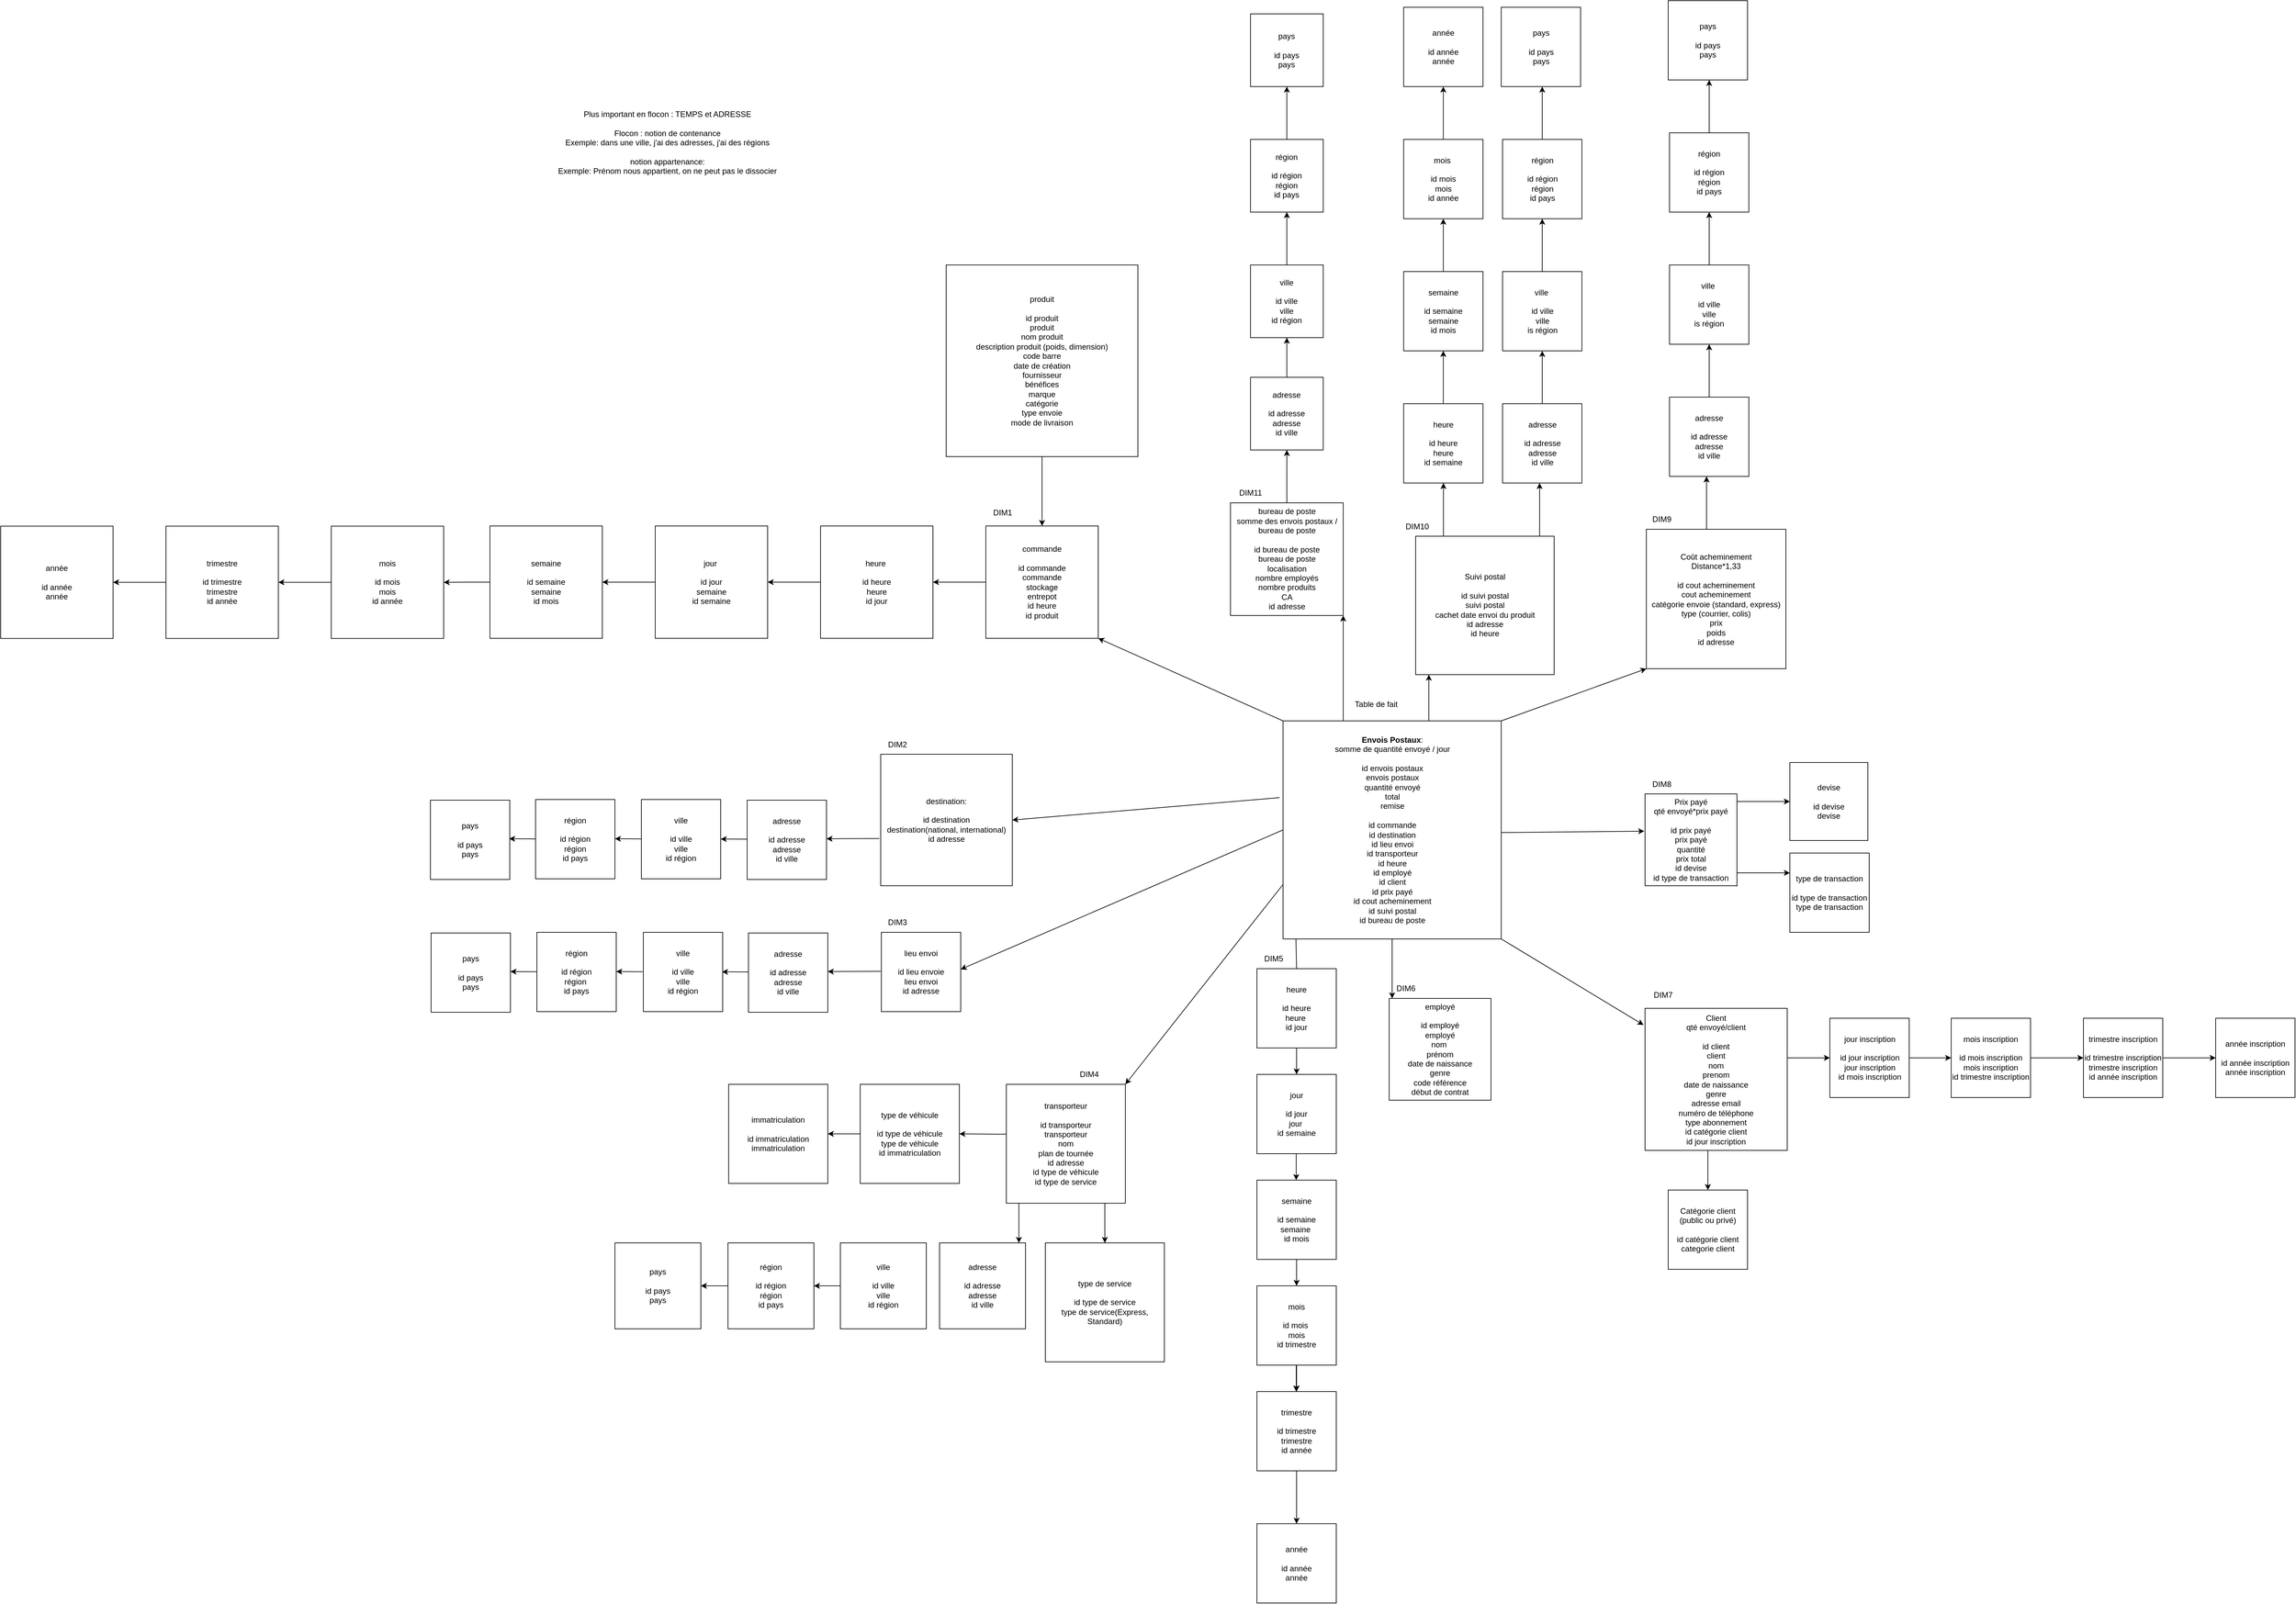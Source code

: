 <mxfile version="22.1.21" type="device">
  <diagram name="Page-1" id="SPnRi9kUeW95LX-y1xC7">
    <mxGraphModel dx="3700" dy="1921" grid="1" gridSize="10" guides="1" tooltips="1" connect="1" arrows="1" fold="1" page="1" pageScale="1" pageWidth="827" pageHeight="1169" math="0" shadow="0">
      <root>
        <mxCell id="0" />
        <mxCell id="1" parent="0" />
        <mxCell id="Gco-z638cPNbxUDGPCTC-143" value="" style="edgeStyle=orthogonalEdgeStyle;rounded=0;orthogonalLoop=1;jettySize=auto;html=1;" edge="1" parent="1" source="Gco-z638cPNbxUDGPCTC-1" target="Gco-z638cPNbxUDGPCTC-142">
          <mxGeometry relative="1" as="geometry">
            <Array as="points">
              <mxPoint x="310" y="-75" />
            </Array>
          </mxGeometry>
        </mxCell>
        <mxCell id="Gco-z638cPNbxUDGPCTC-217" value="" style="edgeStyle=orthogonalEdgeStyle;rounded=0;orthogonalLoop=1;jettySize=auto;html=1;" edge="1" parent="1" source="Gco-z638cPNbxUDGPCTC-1" target="Gco-z638cPNbxUDGPCTC-205">
          <mxGeometry relative="1" as="geometry">
            <mxPoint x="490" y="10" as="targetPoint" />
            <Array as="points">
              <mxPoint x="500" y="80" />
              <mxPoint x="500" y="80" />
            </Array>
          </mxGeometry>
        </mxCell>
        <mxCell id="Gco-z638cPNbxUDGPCTC-227" value="" style="edgeStyle=orthogonalEdgeStyle;rounded=0;orthogonalLoop=1;jettySize=auto;html=1;" edge="1" parent="1" source="Gco-z638cPNbxUDGPCTC-1" target="Gco-z638cPNbxUDGPCTC-124">
          <mxGeometry relative="1" as="geometry">
            <Array as="points">
              <mxPoint x="517" y="450" />
              <mxPoint x="517" y="450" />
            </Array>
          </mxGeometry>
        </mxCell>
        <mxCell id="Gco-z638cPNbxUDGPCTC-1" value="&lt;b&gt;Envois Postaux&lt;/b&gt;:&lt;br&gt;somme de quantité envoyé / jour&lt;br&gt;&lt;br&gt;id envois postaux&lt;br&gt;envois postaux&lt;br&gt;quantité envoyé&lt;br&gt;total&lt;br&gt;remise&lt;br&gt;&lt;br&gt;id commande&lt;br&gt;id destination&lt;br&gt;id lieu envoi&lt;br&gt;id transporteur&lt;br&gt;id heure&lt;br&gt;id employé&lt;br&gt;id client&lt;br&gt;id prix payé&lt;br&gt;id cout acheminement&lt;br&gt;id suivi postal&lt;br&gt;id bureau de poste" style="whiteSpace=wrap;html=1;aspect=fixed;" vertex="1" parent="1">
          <mxGeometry x="279.5" y="130" width="330" height="330" as="geometry" />
        </mxCell>
        <mxCell id="Gco-z638cPNbxUDGPCTC-2" value="Table de fait" style="text;html=1;align=center;verticalAlign=middle;resizable=0;points=[];autosize=1;strokeColor=none;fillColor=none;" vertex="1" parent="1">
          <mxGeometry x="375" y="90" width="90" height="30" as="geometry" />
        </mxCell>
        <mxCell id="Gco-z638cPNbxUDGPCTC-181" value="" style="edgeStyle=orthogonalEdgeStyle;rounded=0;orthogonalLoop=1;jettySize=auto;html=1;" edge="1" parent="1" source="Gco-z638cPNbxUDGPCTC-3" target="Gco-z638cPNbxUDGPCTC-180">
          <mxGeometry relative="1" as="geometry" />
        </mxCell>
        <mxCell id="Gco-z638cPNbxUDGPCTC-3" value="produit&lt;br&gt;&lt;br&gt;id produit&lt;br&gt;produit&lt;br&gt;nom produit&lt;br&gt;description produit (poids, dimension)&lt;br&gt;code barre&lt;br&gt;date de création&lt;br&gt;fournisseur&lt;br&gt;bénéfices&lt;br&gt;marque&lt;br&gt;catégorie&lt;br&gt;type envoie&lt;br&gt;mode de livraison" style="whiteSpace=wrap;html=1;aspect=fixed;" vertex="1" parent="1">
          <mxGeometry x="-230" y="-560" width="290" height="290" as="geometry" />
        </mxCell>
        <mxCell id="Gco-z638cPNbxUDGPCTC-4" value="destination:&lt;br&gt;&lt;br&gt;id destination&lt;br&gt;destination(national, international)&lt;br&gt;id adresse" style="whiteSpace=wrap;html=1;aspect=fixed;" vertex="1" parent="1">
          <mxGeometry x="-329" y="180.5" width="199" height="199" as="geometry" />
        </mxCell>
        <mxCell id="Gco-z638cPNbxUDGPCTC-5" value="lieu envoi&lt;br&gt;&lt;br&gt;id lieu envoie&lt;br&gt;lieu envoi&lt;br&gt;id adresse" style="whiteSpace=wrap;html=1;aspect=fixed;" vertex="1" parent="1">
          <mxGeometry x="-328" y="450" width="120" height="120" as="geometry" />
        </mxCell>
        <mxCell id="Gco-z638cPNbxUDGPCTC-166" value="" style="edgeStyle=orthogonalEdgeStyle;rounded=0;orthogonalLoop=1;jettySize=auto;html=1;" edge="1" parent="1" source="Gco-z638cPNbxUDGPCTC-6" target="Gco-z638cPNbxUDGPCTC-165">
          <mxGeometry relative="1" as="geometry">
            <Array as="points">
              <mxPoint x="920" y="-210" />
              <mxPoint x="920" y="-210" />
            </Array>
          </mxGeometry>
        </mxCell>
        <mxCell id="Gco-z638cPNbxUDGPCTC-6" value="Coût acheminement&lt;br&gt;Distance*1,33&lt;br&gt;&lt;br&gt;id cout acheminement&lt;br&gt;cout acheminement&lt;br&gt;catégorie envoie (standard, express)&lt;br&gt;type (courrier, colis)&lt;br&gt;prix&lt;br&gt;poids&lt;br&gt;id adresse" style="whiteSpace=wrap;html=1;aspect=fixed;" vertex="1" parent="1">
          <mxGeometry x="829" y="-160" width="211" height="211" as="geometry" />
        </mxCell>
        <mxCell id="Gco-z638cPNbxUDGPCTC-258" value="" style="edgeStyle=orthogonalEdgeStyle;rounded=0;orthogonalLoop=1;jettySize=auto;html=1;" edge="1" parent="1" target="Gco-z638cPNbxUDGPCTC-257">
          <mxGeometry relative="1" as="geometry">
            <mxPoint x="966" y="380.5" as="sourcePoint" />
            <Array as="points">
              <mxPoint x="966" y="360" />
            </Array>
          </mxGeometry>
        </mxCell>
        <mxCell id="Gco-z638cPNbxUDGPCTC-7" value="Prix payé&lt;br&gt;qté envoyé*prix payé&lt;br&gt;&lt;br&gt;id prix payé&lt;br&gt;prix payé&lt;br&gt;quantité &lt;br&gt;prix total&lt;br&gt;id devise&lt;br&gt;id type de transaction" style="whiteSpace=wrap;html=1;aspect=fixed;" vertex="1" parent="1">
          <mxGeometry x="827" y="240.5" width="139" height="139" as="geometry" />
        </mxCell>
        <mxCell id="Gco-z638cPNbxUDGPCTC-228" value="" style="edgeStyle=orthogonalEdgeStyle;rounded=0;orthogonalLoop=1;jettySize=auto;html=1;" edge="1" parent="1" source="Gco-z638cPNbxUDGPCTC-8" target="Gco-z638cPNbxUDGPCTC-59">
          <mxGeometry relative="1" as="geometry">
            <Array as="points">
              <mxPoint x="1060" y="640" />
              <mxPoint x="1060" y="640" />
            </Array>
          </mxGeometry>
        </mxCell>
        <mxCell id="Gco-z638cPNbxUDGPCTC-229" value="" style="edgeStyle=orthogonalEdgeStyle;rounded=0;orthogonalLoop=1;jettySize=auto;html=1;" edge="1" parent="1" source="Gco-z638cPNbxUDGPCTC-8" target="Gco-z638cPNbxUDGPCTC-60">
          <mxGeometry relative="1" as="geometry">
            <Array as="points">
              <mxPoint x="922" y="800" />
              <mxPoint x="922" y="800" />
            </Array>
          </mxGeometry>
        </mxCell>
        <mxCell id="Gco-z638cPNbxUDGPCTC-8" value="Client&lt;br&gt;qté envoyé/client&lt;br&gt;&lt;br&gt;id client&lt;br&gt;client&lt;br&gt;nom &lt;br&gt;prenom&lt;br&gt;date de naissance&lt;br&gt;genre&lt;br&gt;adresse email&lt;br&gt;numéro de téléphone&lt;br&gt;type abonnement&lt;br&gt;id catégorie client&lt;br&gt;id jour inscription" style="whiteSpace=wrap;html=1;aspect=fixed;" vertex="1" parent="1">
          <mxGeometry x="827" y="565" width="215" height="215" as="geometry" />
        </mxCell>
        <mxCell id="Gco-z638cPNbxUDGPCTC-9" value="DIM1" style="text;html=1;align=center;verticalAlign=middle;resizable=0;points=[];autosize=1;strokeColor=none;fillColor=none;" vertex="1" parent="1">
          <mxGeometry x="-170" y="-200" width="50" height="30" as="geometry" />
        </mxCell>
        <mxCell id="Gco-z638cPNbxUDGPCTC-11" value="DIM2" style="text;html=1;align=center;verticalAlign=middle;resizable=0;points=[];autosize=1;strokeColor=none;fillColor=none;" vertex="1" parent="1">
          <mxGeometry x="-329" y="150.5" width="50" height="30" as="geometry" />
        </mxCell>
        <mxCell id="Gco-z638cPNbxUDGPCTC-12" value="DIM3" style="text;html=1;align=center;verticalAlign=middle;resizable=0;points=[];autosize=1;strokeColor=none;fillColor=none;" vertex="1" parent="1">
          <mxGeometry x="-329" y="420" width="50" height="30" as="geometry" />
        </mxCell>
        <mxCell id="Gco-z638cPNbxUDGPCTC-13" value="DIM4" style="text;html=1;align=center;verticalAlign=middle;resizable=0;points=[];autosize=1;strokeColor=none;fillColor=none;" vertex="1" parent="1">
          <mxGeometry x="-39" y="650" width="50" height="30" as="geometry" />
        </mxCell>
        <mxCell id="Gco-z638cPNbxUDGPCTC-14" value="DIM5" style="text;html=1;align=center;verticalAlign=middle;resizable=0;points=[];autosize=1;strokeColor=none;fillColor=none;" vertex="1" parent="1">
          <mxGeometry x="240" y="475" width="50" height="30" as="geometry" />
        </mxCell>
        <mxCell id="Gco-z638cPNbxUDGPCTC-15" value="DIM6" style="text;html=1;align=center;verticalAlign=middle;resizable=0;points=[];autosize=1;strokeColor=none;fillColor=none;" vertex="1" parent="1">
          <mxGeometry x="440" y="520" width="50" height="30" as="geometry" />
        </mxCell>
        <mxCell id="Gco-z638cPNbxUDGPCTC-31" value="adresse&lt;br&gt;&lt;br&gt;id adresse&lt;br&gt;adresse&lt;br&gt;id ville" style="whiteSpace=wrap;html=1;aspect=fixed;" vertex="1" parent="1">
          <mxGeometry x="-531" y="250" width="120" height="120" as="geometry" />
        </mxCell>
        <mxCell id="Gco-z638cPNbxUDGPCTC-32" value="ville&lt;br&gt;&lt;br&gt;id ville&lt;br&gt;ville&lt;br&gt;id région" style="whiteSpace=wrap;html=1;aspect=fixed;" vertex="1" parent="1">
          <mxGeometry x="-691" y="249" width="120" height="120" as="geometry" />
        </mxCell>
        <mxCell id="Gco-z638cPNbxUDGPCTC-33" value="région&lt;br&gt;&lt;br&gt;id région&lt;br&gt;région&lt;br&gt;id pays" style="whiteSpace=wrap;html=1;aspect=fixed;" vertex="1" parent="1">
          <mxGeometry x="-851" y="249" width="120" height="120" as="geometry" />
        </mxCell>
        <mxCell id="Gco-z638cPNbxUDGPCTC-34" value="pays&lt;br&gt;&lt;br&gt;id pays&lt;br&gt;pays" style="whiteSpace=wrap;html=1;aspect=fixed;" vertex="1" parent="1">
          <mxGeometry x="-1010" y="250" width="120" height="120" as="geometry" />
        </mxCell>
        <mxCell id="Gco-z638cPNbxUDGPCTC-35" value="" style="endArrow=classic;html=1;rounded=0;" edge="1" parent="1">
          <mxGeometry width="50" height="50" relative="1" as="geometry">
            <mxPoint x="-331" y="308" as="sourcePoint" />
            <mxPoint x="-411" y="308.38" as="targetPoint" />
          </mxGeometry>
        </mxCell>
        <mxCell id="Gco-z638cPNbxUDGPCTC-36" value="" style="endArrow=classic;html=1;rounded=0;" edge="1" parent="1">
          <mxGeometry width="50" height="50" relative="1" as="geometry">
            <mxPoint x="-531" y="309" as="sourcePoint" />
            <mxPoint x="-571" y="308.76" as="targetPoint" />
          </mxGeometry>
        </mxCell>
        <mxCell id="Gco-z638cPNbxUDGPCTC-37" value="" style="endArrow=classic;html=1;rounded=0;" edge="1" parent="1">
          <mxGeometry width="50" height="50" relative="1" as="geometry">
            <mxPoint x="-691" y="308.62" as="sourcePoint" />
            <mxPoint x="-731" y="308.38" as="targetPoint" />
          </mxGeometry>
        </mxCell>
        <mxCell id="Gco-z638cPNbxUDGPCTC-38" value="" style="endArrow=classic;html=1;rounded=0;" edge="1" parent="1">
          <mxGeometry width="50" height="50" relative="1" as="geometry">
            <mxPoint x="-851" y="308.62" as="sourcePoint" />
            <mxPoint x="-891" y="308.38" as="targetPoint" />
          </mxGeometry>
        </mxCell>
        <mxCell id="Gco-z638cPNbxUDGPCTC-39" value="adresse&lt;br&gt;&lt;br&gt;id adresse&lt;br&gt;adresse&lt;br&gt;id ville" style="whiteSpace=wrap;html=1;aspect=fixed;" vertex="1" parent="1">
          <mxGeometry x="-529" y="451" width="120" height="120" as="geometry" />
        </mxCell>
        <mxCell id="Gco-z638cPNbxUDGPCTC-40" value="ville&lt;br&gt;&lt;br&gt;id ville&lt;br&gt;ville&lt;br&gt;id région" style="whiteSpace=wrap;html=1;aspect=fixed;" vertex="1" parent="1">
          <mxGeometry x="-688" y="450" width="120" height="120" as="geometry" />
        </mxCell>
        <mxCell id="Gco-z638cPNbxUDGPCTC-41" value="région&lt;br&gt;&lt;br&gt;id région&lt;br&gt;région&amp;nbsp;&lt;br&gt;id pays" style="whiteSpace=wrap;html=1;aspect=fixed;" vertex="1" parent="1">
          <mxGeometry x="-849" y="450" width="120" height="120" as="geometry" />
        </mxCell>
        <mxCell id="Gco-z638cPNbxUDGPCTC-42" value="pays&lt;br&gt;&lt;br&gt;id pays&lt;br&gt;pays" style="whiteSpace=wrap;html=1;aspect=fixed;" vertex="1" parent="1">
          <mxGeometry x="-1009" y="451" width="120" height="120" as="geometry" />
        </mxCell>
        <mxCell id="Gco-z638cPNbxUDGPCTC-43" value="" style="endArrow=classic;html=1;rounded=0;" edge="1" parent="1">
          <mxGeometry width="50" height="50" relative="1" as="geometry">
            <mxPoint x="-329" y="509" as="sourcePoint" />
            <mxPoint x="-409" y="509.38" as="targetPoint" />
          </mxGeometry>
        </mxCell>
        <mxCell id="Gco-z638cPNbxUDGPCTC-44" value="" style="endArrow=classic;html=1;rounded=0;" edge="1" parent="1">
          <mxGeometry width="50" height="50" relative="1" as="geometry">
            <mxPoint x="-529" y="510" as="sourcePoint" />
            <mxPoint x="-569" y="509.76" as="targetPoint" />
          </mxGeometry>
        </mxCell>
        <mxCell id="Gco-z638cPNbxUDGPCTC-45" value="" style="endArrow=classic;html=1;rounded=0;" edge="1" parent="1">
          <mxGeometry width="50" height="50" relative="1" as="geometry">
            <mxPoint x="-689" y="509.62" as="sourcePoint" />
            <mxPoint x="-729" y="509.38" as="targetPoint" />
          </mxGeometry>
        </mxCell>
        <mxCell id="Gco-z638cPNbxUDGPCTC-46" value="" style="endArrow=classic;html=1;rounded=0;" edge="1" parent="1">
          <mxGeometry width="50" height="50" relative="1" as="geometry">
            <mxPoint x="-849" y="509.62" as="sourcePoint" />
            <mxPoint x="-889" y="509.38" as="targetPoint" />
          </mxGeometry>
        </mxCell>
        <mxCell id="Gco-z638cPNbxUDGPCTC-160" value="" style="edgeStyle=orthogonalEdgeStyle;rounded=0;orthogonalLoop=1;jettySize=auto;html=1;" edge="1" parent="1" source="Gco-z638cPNbxUDGPCTC-59" target="Gco-z638cPNbxUDGPCTC-102">
          <mxGeometry relative="1" as="geometry" />
        </mxCell>
        <mxCell id="Gco-z638cPNbxUDGPCTC-59" value="jour inscription&lt;br&gt;&lt;br&gt;id jour inscription&lt;br&gt;jour inscription&lt;br&gt;id mois inscription" style="whiteSpace=wrap;html=1;aspect=fixed;" vertex="1" parent="1">
          <mxGeometry x="1106.5" y="580" width="120" height="120" as="geometry" />
        </mxCell>
        <mxCell id="Gco-z638cPNbxUDGPCTC-60" value="Catégorie client (public ou privé)&lt;br&gt;&lt;br&gt;id catégorie client&lt;br&gt;categorie client" style="whiteSpace=wrap;html=1;aspect=fixed;" vertex="1" parent="1">
          <mxGeometry x="862" y="840" width="120" height="120" as="geometry" />
        </mxCell>
        <mxCell id="Gco-z638cPNbxUDGPCTC-72" value="" style="endArrow=none;html=1;rounded=0;exitX=0.5;exitY=0;exitDx=0;exitDy=0;" edge="1" parent="1" source="Gco-z638cPNbxUDGPCTC-73">
          <mxGeometry width="50" height="50" relative="1" as="geometry">
            <mxPoint x="299.44" y="490" as="sourcePoint" />
            <mxPoint x="299" y="460" as="targetPoint" />
          </mxGeometry>
        </mxCell>
        <mxCell id="Gco-z638cPNbxUDGPCTC-73" value="heure&lt;br&gt;&lt;br&gt;id heure&lt;br&gt;heure&amp;nbsp;&lt;br&gt;id jour" style="whiteSpace=wrap;html=1;aspect=fixed;" vertex="1" parent="1">
          <mxGeometry x="240" y="505" width="120" height="120" as="geometry" />
        </mxCell>
        <mxCell id="Gco-z638cPNbxUDGPCTC-74" value="jour&lt;br&gt;&lt;br&gt;id jour&lt;br&gt;jour&amp;nbsp;&lt;br&gt;id semaine" style="whiteSpace=wrap;html=1;aspect=fixed;" vertex="1" parent="1">
          <mxGeometry x="240" y="665" width="120" height="120" as="geometry" />
        </mxCell>
        <mxCell id="Gco-z638cPNbxUDGPCTC-75" value="semaine&lt;br&gt;&lt;br&gt;id semaine&lt;br&gt;semaine&amp;nbsp;&lt;br&gt;id mois" style="whiteSpace=wrap;html=1;aspect=fixed;" vertex="1" parent="1">
          <mxGeometry x="240" y="825" width="120" height="120" as="geometry" />
        </mxCell>
        <mxCell id="Gco-z638cPNbxUDGPCTC-76" value="" style="endArrow=classic;html=1;rounded=0;entryX=0.5;entryY=0;entryDx=0;entryDy=0;" edge="1" parent="1" target="Gco-z638cPNbxUDGPCTC-74">
          <mxGeometry width="50" height="50" relative="1" as="geometry">
            <mxPoint x="300" y="625" as="sourcePoint" />
            <mxPoint x="350" y="575" as="targetPoint" />
          </mxGeometry>
        </mxCell>
        <mxCell id="Gco-z638cPNbxUDGPCTC-78" value="" style="endArrow=classic;html=1;rounded=0;entryX=0.5;entryY=0;entryDx=0;entryDy=0;" edge="1" parent="1">
          <mxGeometry width="50" height="50" relative="1" as="geometry">
            <mxPoint x="299.44" y="785" as="sourcePoint" />
            <mxPoint x="299.44" y="825" as="targetPoint" />
          </mxGeometry>
        </mxCell>
        <mxCell id="Gco-z638cPNbxUDGPCTC-162" value="" style="edgeStyle=orthogonalEdgeStyle;rounded=0;orthogonalLoop=1;jettySize=auto;html=1;" edge="1" parent="1" source="Gco-z638cPNbxUDGPCTC-102" target="Gco-z638cPNbxUDGPCTC-161">
          <mxGeometry relative="1" as="geometry" />
        </mxCell>
        <mxCell id="Gco-z638cPNbxUDGPCTC-102" value="mois inscription&lt;br&gt;&lt;br&gt;id mois inscription&lt;br&gt;mois inscription&lt;br&gt;id trimestre inscription" style="whiteSpace=wrap;html=1;aspect=fixed;" vertex="1" parent="1">
          <mxGeometry x="1290" y="580" width="120" height="120" as="geometry" />
        </mxCell>
        <mxCell id="Gco-z638cPNbxUDGPCTC-219" value="" style="edgeStyle=orthogonalEdgeStyle;rounded=0;orthogonalLoop=1;jettySize=auto;html=1;" edge="1" parent="1" source="Gco-z638cPNbxUDGPCTC-105" target="Gco-z638cPNbxUDGPCTC-106">
          <mxGeometry relative="1" as="geometry" />
        </mxCell>
        <mxCell id="Gco-z638cPNbxUDGPCTC-105" value="mois&lt;br&gt;&lt;br&gt;id mois&amp;nbsp;&lt;br&gt;mois&lt;br&gt;id trimestre" style="whiteSpace=wrap;html=1;aspect=fixed;" vertex="1" parent="1">
          <mxGeometry x="240" y="985" width="120" height="120" as="geometry" />
        </mxCell>
        <mxCell id="Gco-z638cPNbxUDGPCTC-221" value="" style="edgeStyle=orthogonalEdgeStyle;rounded=0;orthogonalLoop=1;jettySize=auto;html=1;" edge="1" parent="1" source="Gco-z638cPNbxUDGPCTC-106" target="Gco-z638cPNbxUDGPCTC-220">
          <mxGeometry relative="1" as="geometry" />
        </mxCell>
        <mxCell id="Gco-z638cPNbxUDGPCTC-106" value="trimestre&lt;br&gt;&lt;br&gt;id trimestre&lt;br&gt;trimestre&lt;br&gt;id année" style="whiteSpace=wrap;html=1;aspect=fixed;" vertex="1" parent="1">
          <mxGeometry x="240" y="1145" width="120" height="120" as="geometry" />
        </mxCell>
        <mxCell id="Gco-z638cPNbxUDGPCTC-107" value="" style="endArrow=classic;html=1;rounded=0;entryX=0.5;entryY=0;entryDx=0;entryDy=0;" edge="1" parent="1" target="Gco-z638cPNbxUDGPCTC-105">
          <mxGeometry width="50" height="50" relative="1" as="geometry">
            <mxPoint x="300" y="945" as="sourcePoint" />
            <mxPoint x="350" y="895" as="targetPoint" />
          </mxGeometry>
        </mxCell>
        <mxCell id="Gco-z638cPNbxUDGPCTC-108" value="" style="endArrow=classic;html=1;rounded=0;entryX=0.5;entryY=0;entryDx=0;entryDy=0;" edge="1" parent="1">
          <mxGeometry width="50" height="50" relative="1" as="geometry">
            <mxPoint x="299.44" y="1105" as="sourcePoint" />
            <mxPoint x="299.44" y="1145" as="targetPoint" />
          </mxGeometry>
        </mxCell>
        <mxCell id="Gco-z638cPNbxUDGPCTC-111" value="" style="endArrow=classic;html=1;rounded=0;entryX=-0.011;entryY=0.117;entryDx=0;entryDy=0;entryPerimeter=0;exitX=1;exitY=1;exitDx=0;exitDy=0;" edge="1" parent="1" source="Gco-z638cPNbxUDGPCTC-1" target="Gco-z638cPNbxUDGPCTC-8">
          <mxGeometry width="50" height="50" relative="1" as="geometry">
            <mxPoint x="480.5" y="410" as="sourcePoint" />
            <mxPoint x="530.5" y="360" as="targetPoint" />
          </mxGeometry>
        </mxCell>
        <mxCell id="Gco-z638cPNbxUDGPCTC-112" value="" style="endArrow=classic;html=1;rounded=0;entryX=-0.009;entryY=0.406;entryDx=0;entryDy=0;entryPerimeter=0;" edge="1" parent="1" target="Gco-z638cPNbxUDGPCTC-7">
          <mxGeometry width="50" height="50" relative="1" as="geometry">
            <mxPoint x="610" y="299" as="sourcePoint" />
            <mxPoint x="600" y="300" as="targetPoint" />
          </mxGeometry>
        </mxCell>
        <mxCell id="Gco-z638cPNbxUDGPCTC-113" value="" style="endArrow=classic;html=1;rounded=0;entryX=0;entryY=1;entryDx=0;entryDy=0;exitX=1;exitY=0;exitDx=0;exitDy=0;" edge="1" parent="1" source="Gco-z638cPNbxUDGPCTC-1" target="Gco-z638cPNbxUDGPCTC-6">
          <mxGeometry width="50" height="50" relative="1" as="geometry">
            <mxPoint x="480.5" y="210" as="sourcePoint" />
            <mxPoint x="530.5" y="160" as="targetPoint" />
          </mxGeometry>
        </mxCell>
        <mxCell id="Gco-z638cPNbxUDGPCTC-114" value="" style="endArrow=classic;html=1;rounded=0;entryX=1;entryY=0.5;entryDx=0;entryDy=0;exitX=-0.016;exitY=0.352;exitDx=0;exitDy=0;exitPerimeter=0;" edge="1" parent="1" source="Gco-z638cPNbxUDGPCTC-1" target="Gco-z638cPNbxUDGPCTC-4">
          <mxGeometry width="50" height="50" relative="1" as="geometry">
            <mxPoint x="270" y="280" as="sourcePoint" />
            <mxPoint x="20" y="270" as="targetPoint" />
          </mxGeometry>
        </mxCell>
        <mxCell id="Gco-z638cPNbxUDGPCTC-115" value="" style="endArrow=classic;html=1;rounded=0;entryX=1;entryY=0.25;entryDx=0;entryDy=0;exitX=0;exitY=0.5;exitDx=0;exitDy=0;" edge="1" parent="1" source="Gco-z638cPNbxUDGPCTC-1">
          <mxGeometry width="50" height="50" relative="1" as="geometry">
            <mxPoint x="273" y="310" as="sourcePoint" />
            <mxPoint x="-208" y="506" as="targetPoint" />
          </mxGeometry>
        </mxCell>
        <mxCell id="Gco-z638cPNbxUDGPCTC-117" value="" style="endArrow=classic;html=1;rounded=0;exitX=0;exitY=0;exitDx=0;exitDy=0;entryX=1;entryY=1;entryDx=0;entryDy=0;" edge="1" parent="1" source="Gco-z638cPNbxUDGPCTC-1" target="Gco-z638cPNbxUDGPCTC-180">
          <mxGeometry width="50" height="50" relative="1" as="geometry">
            <mxPoint x="-50" y="50" as="sourcePoint" />
            <mxPoint as="targetPoint" />
          </mxGeometry>
        </mxCell>
        <mxCell id="Gco-z638cPNbxUDGPCTC-118" value="DIM7" style="text;html=1;align=center;verticalAlign=middle;resizable=0;points=[];autosize=1;strokeColor=none;fillColor=none;" vertex="1" parent="1">
          <mxGeometry x="829" y="530" width="50" height="30" as="geometry" />
        </mxCell>
        <mxCell id="Gco-z638cPNbxUDGPCTC-124" value="employé&lt;br&gt;&lt;br&gt;id employé&lt;br&gt;employé&lt;br&gt;nom&amp;nbsp;&lt;br&gt;prénom&lt;br&gt;date de naissance&lt;br&gt;genre&lt;br&gt;code référence&lt;br&gt;début de contrat" style="whiteSpace=wrap;html=1;aspect=fixed;" vertex="1" parent="1">
          <mxGeometry x="440" y="550" width="154" height="154" as="geometry" />
        </mxCell>
        <mxCell id="Gco-z638cPNbxUDGPCTC-127" value="DIM8" style="text;html=1;align=center;verticalAlign=middle;resizable=0;points=[];autosize=1;strokeColor=none;fillColor=none;" vertex="1" parent="1">
          <mxGeometry x="827" y="210.5" width="50" height="30" as="geometry" />
        </mxCell>
        <mxCell id="Gco-z638cPNbxUDGPCTC-156" value="" style="edgeStyle=orthogonalEdgeStyle;rounded=0;orthogonalLoop=1;jettySize=auto;html=1;" edge="1" parent="1" source="Gco-z638cPNbxUDGPCTC-142" target="Gco-z638cPNbxUDGPCTC-155">
          <mxGeometry relative="1" as="geometry" />
        </mxCell>
        <mxCell id="Gco-z638cPNbxUDGPCTC-142" value="bureau de poste&lt;br&gt;somme des envois postaux / bureau de poste&lt;br&gt;&lt;br&gt;id bureau de poste&lt;br&gt;bureau de poste&lt;br&gt;localisation&lt;br&gt;nombre employés&lt;br&gt;nombre produits&lt;br&gt;CA&lt;br&gt;id adresse" style="whiteSpace=wrap;html=1;aspect=fixed;direction=south;" vertex="1" parent="1">
          <mxGeometry x="200" y="-200" width="170.5" height="170.5" as="geometry" />
        </mxCell>
        <mxCell id="Gco-z638cPNbxUDGPCTC-151" value="" style="edgeStyle=orthogonalEdgeStyle;rounded=0;orthogonalLoop=1;jettySize=auto;html=1;" edge="1" parent="1" source="Gco-z638cPNbxUDGPCTC-148" target="Gco-z638cPNbxUDGPCTC-150">
          <mxGeometry relative="1" as="geometry" />
        </mxCell>
        <mxCell id="Gco-z638cPNbxUDGPCTC-148" value="ville&lt;br&gt;&lt;br&gt;id ville&lt;br&gt;ville&lt;br&gt;id région" style="whiteSpace=wrap;html=1;aspect=fixed;" vertex="1" parent="1">
          <mxGeometry x="230.25" y="-560" width="110" height="110" as="geometry" />
        </mxCell>
        <mxCell id="Gco-z638cPNbxUDGPCTC-159" value="" style="edgeStyle=orthogonalEdgeStyle;rounded=0;orthogonalLoop=1;jettySize=auto;html=1;" edge="1" parent="1" source="Gco-z638cPNbxUDGPCTC-150" target="Gco-z638cPNbxUDGPCTC-158">
          <mxGeometry relative="1" as="geometry" />
        </mxCell>
        <mxCell id="Gco-z638cPNbxUDGPCTC-150" value="région&lt;br&gt;&lt;br&gt;id région&lt;br&gt;région&lt;br&gt;id pays" style="whiteSpace=wrap;html=1;aspect=fixed;" vertex="1" parent="1">
          <mxGeometry x="230.25" y="-750" width="110" height="110" as="geometry" />
        </mxCell>
        <mxCell id="Gco-z638cPNbxUDGPCTC-157" value="" style="edgeStyle=orthogonalEdgeStyle;rounded=0;orthogonalLoop=1;jettySize=auto;html=1;" edge="1" parent="1" source="Gco-z638cPNbxUDGPCTC-155" target="Gco-z638cPNbxUDGPCTC-148">
          <mxGeometry relative="1" as="geometry" />
        </mxCell>
        <mxCell id="Gco-z638cPNbxUDGPCTC-155" value="adresse&lt;br&gt;&lt;br&gt;id adresse&lt;br&gt;adresse&lt;br&gt;id ville" style="whiteSpace=wrap;html=1;aspect=fixed;direction=south;" vertex="1" parent="1">
          <mxGeometry x="230.25" y="-390" width="110" height="110" as="geometry" />
        </mxCell>
        <mxCell id="Gco-z638cPNbxUDGPCTC-158" value="pays&lt;br&gt;&lt;br&gt;id pays&lt;br&gt;pays" style="whiteSpace=wrap;html=1;aspect=fixed;" vertex="1" parent="1">
          <mxGeometry x="230.25" y="-940" width="110" height="110" as="geometry" />
        </mxCell>
        <mxCell id="Gco-z638cPNbxUDGPCTC-164" value="" style="edgeStyle=orthogonalEdgeStyle;rounded=0;orthogonalLoop=1;jettySize=auto;html=1;" edge="1" parent="1" source="Gco-z638cPNbxUDGPCTC-161" target="Gco-z638cPNbxUDGPCTC-163">
          <mxGeometry relative="1" as="geometry" />
        </mxCell>
        <mxCell id="Gco-z638cPNbxUDGPCTC-161" value="trimestre inscription&lt;br&gt;&lt;br&gt;id trimestre inscription&lt;br&gt;trimestre inscription&lt;br&gt;id année inscription" style="whiteSpace=wrap;html=1;aspect=fixed;" vertex="1" parent="1">
          <mxGeometry x="1490" y="580" width="120" height="120" as="geometry" />
        </mxCell>
        <mxCell id="Gco-z638cPNbxUDGPCTC-163" value="année inscription&lt;br&gt;&lt;br&gt;id année inscription&lt;br&gt;année inscription&lt;br&gt;" style="whiteSpace=wrap;html=1;aspect=fixed;" vertex="1" parent="1">
          <mxGeometry x="1690" y="580" width="120" height="120" as="geometry" />
        </mxCell>
        <mxCell id="Gco-z638cPNbxUDGPCTC-168" value="" style="edgeStyle=orthogonalEdgeStyle;rounded=0;orthogonalLoop=1;jettySize=auto;html=1;" edge="1" parent="1" source="Gco-z638cPNbxUDGPCTC-165" target="Gco-z638cPNbxUDGPCTC-167">
          <mxGeometry relative="1" as="geometry" />
        </mxCell>
        <mxCell id="Gco-z638cPNbxUDGPCTC-165" value="adresse&lt;br&gt;&lt;br&gt;id adresse&lt;br&gt;adresse&lt;br&gt;id ville" style="whiteSpace=wrap;html=1;aspect=fixed;" vertex="1" parent="1">
          <mxGeometry x="864" y="-360" width="120" height="120" as="geometry" />
        </mxCell>
        <mxCell id="Gco-z638cPNbxUDGPCTC-170" value="" style="edgeStyle=orthogonalEdgeStyle;rounded=0;orthogonalLoop=1;jettySize=auto;html=1;" edge="1" parent="1" source="Gco-z638cPNbxUDGPCTC-167" target="Gco-z638cPNbxUDGPCTC-169">
          <mxGeometry relative="1" as="geometry" />
        </mxCell>
        <mxCell id="Gco-z638cPNbxUDGPCTC-167" value="ville&amp;nbsp;&lt;br&gt;&lt;br&gt;id ville&lt;br&gt;ville&lt;br&gt;is région" style="whiteSpace=wrap;html=1;aspect=fixed;" vertex="1" parent="1">
          <mxGeometry x="864" y="-560" width="120" height="120" as="geometry" />
        </mxCell>
        <mxCell id="Gco-z638cPNbxUDGPCTC-172" value="" style="edgeStyle=orthogonalEdgeStyle;rounded=0;orthogonalLoop=1;jettySize=auto;html=1;" edge="1" parent="1" source="Gco-z638cPNbxUDGPCTC-169">
          <mxGeometry relative="1" as="geometry">
            <mxPoint x="924" y="-840" as="targetPoint" />
          </mxGeometry>
        </mxCell>
        <mxCell id="Gco-z638cPNbxUDGPCTC-169" value="région&lt;br&gt;&lt;br&gt;id région&lt;br&gt;région&lt;br&gt;id pays" style="whiteSpace=wrap;html=1;aspect=fixed;" vertex="1" parent="1">
          <mxGeometry x="864" y="-760" width="120" height="120" as="geometry" />
        </mxCell>
        <mxCell id="Gco-z638cPNbxUDGPCTC-171" value="pays&lt;br&gt;&lt;br&gt;id pays &lt;br&gt;pays" style="whiteSpace=wrap;html=1;aspect=fixed;" vertex="1" parent="1">
          <mxGeometry x="862" y="-960" width="120" height="120" as="geometry" />
        </mxCell>
        <mxCell id="Gco-z638cPNbxUDGPCTC-179" value="DIM9" style="text;html=1;align=center;verticalAlign=middle;resizable=0;points=[];autosize=1;strokeColor=none;fillColor=none;" vertex="1" parent="1">
          <mxGeometry x="827" y="-190" width="50" height="30" as="geometry" />
        </mxCell>
        <mxCell id="Gco-z638cPNbxUDGPCTC-195" value="" style="edgeStyle=orthogonalEdgeStyle;rounded=0;orthogonalLoop=1;jettySize=auto;html=1;" edge="1" parent="1" source="Gco-z638cPNbxUDGPCTC-180" target="Gco-z638cPNbxUDGPCTC-194">
          <mxGeometry relative="1" as="geometry" />
        </mxCell>
        <mxCell id="Gco-z638cPNbxUDGPCTC-180" value="commande&lt;br&gt;&lt;br&gt;id commande&lt;br&gt;commande&lt;br&gt;stockage&lt;br&gt;entrepot&lt;br&gt;id heure&lt;br&gt;id produit" style="whiteSpace=wrap;html=1;aspect=fixed;" vertex="1" parent="1">
          <mxGeometry x="-170" y="-165" width="170" height="170" as="geometry" />
        </mxCell>
        <mxCell id="Gco-z638cPNbxUDGPCTC-197" value="" style="edgeStyle=orthogonalEdgeStyle;rounded=0;orthogonalLoop=1;jettySize=auto;html=1;" edge="1" parent="1" source="Gco-z638cPNbxUDGPCTC-194" target="Gco-z638cPNbxUDGPCTC-196">
          <mxGeometry relative="1" as="geometry" />
        </mxCell>
        <mxCell id="Gco-z638cPNbxUDGPCTC-194" value="heure&amp;nbsp;&lt;br&gt;&lt;br&gt;id heure&lt;br&gt;heure&lt;br&gt;id jour" style="whiteSpace=wrap;html=1;aspect=fixed;" vertex="1" parent="1">
          <mxGeometry x="-420" y="-165" width="170" height="170" as="geometry" />
        </mxCell>
        <mxCell id="Gco-z638cPNbxUDGPCTC-223" value="" style="edgeStyle=orthogonalEdgeStyle;rounded=0;orthogonalLoop=1;jettySize=auto;html=1;" edge="1" parent="1" source="Gco-z638cPNbxUDGPCTC-196" target="Gco-z638cPNbxUDGPCTC-222">
          <mxGeometry relative="1" as="geometry" />
        </mxCell>
        <mxCell id="Gco-z638cPNbxUDGPCTC-196" value="jour&amp;nbsp;&lt;br&gt;&lt;br&gt;id jour&lt;br&gt;semaine&lt;br&gt;id semaine" style="whiteSpace=wrap;html=1;aspect=fixed;" vertex="1" parent="1">
          <mxGeometry x="-670" y="-165" width="170" height="170" as="geometry" />
        </mxCell>
        <mxCell id="Gco-z638cPNbxUDGPCTC-201" value="" style="edgeStyle=orthogonalEdgeStyle;rounded=0;orthogonalLoop=1;jettySize=auto;html=1;" edge="1" parent="1" source="Gco-z638cPNbxUDGPCTC-198" target="Gco-z638cPNbxUDGPCTC-200">
          <mxGeometry relative="1" as="geometry" />
        </mxCell>
        <mxCell id="Gco-z638cPNbxUDGPCTC-198" value="mois&lt;br&gt;&lt;br&gt;id mois&lt;br&gt;mois&lt;br&gt;id année" style="whiteSpace=wrap;html=1;aspect=fixed;" vertex="1" parent="1">
          <mxGeometry x="-1160" y="-164.75" width="170" height="170" as="geometry" />
        </mxCell>
        <mxCell id="Gco-z638cPNbxUDGPCTC-226" value="" style="edgeStyle=orthogonalEdgeStyle;rounded=0;orthogonalLoop=1;jettySize=auto;html=1;" edge="1" parent="1" source="Gco-z638cPNbxUDGPCTC-200" target="Gco-z638cPNbxUDGPCTC-225">
          <mxGeometry relative="1" as="geometry" />
        </mxCell>
        <mxCell id="Gco-z638cPNbxUDGPCTC-200" value="trimestre&lt;br&gt;&lt;br&gt;id trimestre&lt;br&gt;trimestre&lt;br&gt;id année" style="whiteSpace=wrap;html=1;aspect=fixed;" vertex="1" parent="1">
          <mxGeometry x="-1410" y="-164.75" width="170" height="170" as="geometry" />
        </mxCell>
        <mxCell id="Gco-z638cPNbxUDGPCTC-204" value="" style="edgeStyle=orthogonalEdgeStyle;rounded=0;orthogonalLoop=1;jettySize=auto;html=1;" edge="1" parent="1" target="Gco-z638cPNbxUDGPCTC-207">
          <mxGeometry relative="1" as="geometry">
            <mxPoint x="522.12" y="-149.5" as="sourcePoint" />
            <Array as="points">
              <mxPoint x="522.12" y="-170" />
              <mxPoint x="522.12" y="-170" />
            </Array>
          </mxGeometry>
        </mxCell>
        <mxCell id="Gco-z638cPNbxUDGPCTC-205" value="Suivi postal&lt;br&gt;&lt;br&gt;id suivi postal&lt;br&gt;suivi postal&lt;br&gt;cachet date envoi du produit&lt;br&gt;id adresse&lt;br&gt;id heure" style="whiteSpace=wrap;html=1;aspect=fixed;" vertex="1" parent="1">
          <mxGeometry x="480" y="-149.5" width="209.5" height="209.5" as="geometry" />
        </mxCell>
        <mxCell id="Gco-z638cPNbxUDGPCTC-206" value="" style="edgeStyle=orthogonalEdgeStyle;rounded=0;orthogonalLoop=1;jettySize=auto;html=1;" edge="1" parent="1" source="Gco-z638cPNbxUDGPCTC-207" target="Gco-z638cPNbxUDGPCTC-209">
          <mxGeometry relative="1" as="geometry" />
        </mxCell>
        <mxCell id="Gco-z638cPNbxUDGPCTC-207" value="heure&lt;br&gt;&lt;br&gt;id heure&lt;br&gt;heure&lt;br&gt;id semaine" style="whiteSpace=wrap;html=1;aspect=fixed;" vertex="1" parent="1">
          <mxGeometry x="461.87" y="-350" width="120" height="120" as="geometry" />
        </mxCell>
        <mxCell id="Gco-z638cPNbxUDGPCTC-208" value="" style="edgeStyle=orthogonalEdgeStyle;rounded=0;orthogonalLoop=1;jettySize=auto;html=1;" edge="1" parent="1" source="Gco-z638cPNbxUDGPCTC-209" target="Gco-z638cPNbxUDGPCTC-211">
          <mxGeometry relative="1" as="geometry" />
        </mxCell>
        <mxCell id="Gco-z638cPNbxUDGPCTC-209" value="semaine&lt;br&gt;&lt;br&gt;id semaine&lt;br&gt;semaine&lt;br&gt;id mois" style="whiteSpace=wrap;html=1;aspect=fixed;" vertex="1" parent="1">
          <mxGeometry x="461.87" y="-550" width="120" height="120" as="geometry" />
        </mxCell>
        <mxCell id="Gco-z638cPNbxUDGPCTC-210" value="" style="edgeStyle=orthogonalEdgeStyle;rounded=0;orthogonalLoop=1;jettySize=auto;html=1;" edge="1" parent="1" source="Gco-z638cPNbxUDGPCTC-211" target="Gco-z638cPNbxUDGPCTC-212">
          <mxGeometry relative="1" as="geometry" />
        </mxCell>
        <mxCell id="Gco-z638cPNbxUDGPCTC-211" value="mois&amp;nbsp;&lt;br&gt;&lt;br&gt;id mois&lt;br&gt;mois&lt;br&gt;id année" style="whiteSpace=wrap;html=1;aspect=fixed;" vertex="1" parent="1">
          <mxGeometry x="461.87" y="-750" width="120" height="120" as="geometry" />
        </mxCell>
        <mxCell id="Gco-z638cPNbxUDGPCTC-212" value="année&lt;br&gt;&lt;br&gt;id année&lt;br&gt;année" style="whiteSpace=wrap;html=1;aspect=fixed;" vertex="1" parent="1">
          <mxGeometry x="461.87" y="-950" width="120" height="120" as="geometry" />
        </mxCell>
        <mxCell id="Gco-z638cPNbxUDGPCTC-218" value="DIM10" style="text;html=1;align=center;verticalAlign=middle;resizable=0;points=[];autosize=1;strokeColor=none;fillColor=none;" vertex="1" parent="1">
          <mxGeometry x="452.12" y="-179.5" width="60" height="30" as="geometry" />
        </mxCell>
        <mxCell id="Gco-z638cPNbxUDGPCTC-220" value="année&lt;br&gt;&lt;br&gt;id année&lt;br&gt;année" style="whiteSpace=wrap;html=1;aspect=fixed;" vertex="1" parent="1">
          <mxGeometry x="240" y="1345" width="120" height="120" as="geometry" />
        </mxCell>
        <mxCell id="Gco-z638cPNbxUDGPCTC-224" value="" style="edgeStyle=orthogonalEdgeStyle;rounded=0;orthogonalLoop=1;jettySize=auto;html=1;" edge="1" parent="1" source="Gco-z638cPNbxUDGPCTC-222" target="Gco-z638cPNbxUDGPCTC-198">
          <mxGeometry relative="1" as="geometry" />
        </mxCell>
        <mxCell id="Gco-z638cPNbxUDGPCTC-222" value="semaine&lt;br&gt;&lt;br&gt;id semaine&lt;br&gt;semaine&lt;br&gt;id mois" style="whiteSpace=wrap;html=1;aspect=fixed;" vertex="1" parent="1">
          <mxGeometry x="-920" y="-165" width="170" height="170" as="geometry" />
        </mxCell>
        <mxCell id="Gco-z638cPNbxUDGPCTC-225" value="année&lt;br&gt;&lt;br&gt;id année&lt;br&gt;année" style="whiteSpace=wrap;html=1;aspect=fixed;" vertex="1" parent="1">
          <mxGeometry x="-1660" y="-164.75" width="170" height="170" as="geometry" />
        </mxCell>
        <mxCell id="Gco-z638cPNbxUDGPCTC-230" value="Plus important en flocon : TEMPS et ADRESSE&lt;br&gt;&lt;br&gt;Flocon : notion de contenance&lt;br&gt;Exemple: dans une ville, j&#39;ai des adresses, j&#39;ai des régions&lt;br&gt;&lt;br&gt;notion appartenance:&lt;br&gt;Exemple: Prénom nous appartient, on ne peut pas le dissocier" style="text;html=1;align=center;verticalAlign=middle;resizable=0;points=[];autosize=1;strokeColor=none;fillColor=none;" vertex="1" parent="1">
          <mxGeometry x="-827" y="-800" width="350" height="110" as="geometry" />
        </mxCell>
        <mxCell id="Gco-z638cPNbxUDGPCTC-234" value="" style="edgeStyle=orthogonalEdgeStyle;rounded=0;orthogonalLoop=1;jettySize=auto;html=1;" edge="1" parent="1" target="Gco-z638cPNbxUDGPCTC-233">
          <mxGeometry relative="1" as="geometry">
            <mxPoint x="-90" y="755" as="sourcePoint" />
          </mxGeometry>
        </mxCell>
        <mxCell id="Gco-z638cPNbxUDGPCTC-266" value="" style="edgeStyle=orthogonalEdgeStyle;rounded=0;orthogonalLoop=1;jettySize=auto;html=1;" edge="1" parent="1" source="Gco-z638cPNbxUDGPCTC-232" target="Gco-z638cPNbxUDGPCTC-265">
          <mxGeometry relative="1" as="geometry">
            <Array as="points">
              <mxPoint x="10" y="880" />
              <mxPoint x="10" y="880" />
            </Array>
          </mxGeometry>
        </mxCell>
        <mxCell id="Gco-z638cPNbxUDGPCTC-232" value="transporteur&lt;br&gt;&lt;br&gt;id transporteur&lt;br&gt;transporteur&lt;br&gt;nom&lt;br&gt;plan de tournée&lt;br&gt;id adresse&lt;br&gt;id type de véhicule&lt;br&gt;id type de service" style="whiteSpace=wrap;html=1;aspect=fixed;" vertex="1" parent="1">
          <mxGeometry x="-139" y="680" width="180" height="180" as="geometry" />
        </mxCell>
        <mxCell id="Gco-z638cPNbxUDGPCTC-237" value="" style="edgeStyle=orthogonalEdgeStyle;rounded=0;orthogonalLoop=1;jettySize=auto;html=1;" edge="1" parent="1" source="Gco-z638cPNbxUDGPCTC-233" target="Gco-z638cPNbxUDGPCTC-236">
          <mxGeometry relative="1" as="geometry" />
        </mxCell>
        <mxCell id="Gco-z638cPNbxUDGPCTC-233" value="type de véhicule&lt;br&gt;&lt;br&gt;id type de véhicule&lt;br&gt;type de véhicule&lt;br&gt;id immatriculation" style="whiteSpace=wrap;html=1;aspect=fixed;" vertex="1" parent="1">
          <mxGeometry x="-360" y="680" width="150" height="150" as="geometry" />
        </mxCell>
        <mxCell id="Gco-z638cPNbxUDGPCTC-235" value="" style="endArrow=classic;html=1;rounded=0;exitX=0;exitY=0.75;exitDx=0;exitDy=0;entryX=1;entryY=0;entryDx=0;entryDy=0;" edge="1" parent="1" source="Gco-z638cPNbxUDGPCTC-1" target="Gco-z638cPNbxUDGPCTC-232">
          <mxGeometry width="50" height="50" relative="1" as="geometry">
            <mxPoint x="140" y="660" as="sourcePoint" />
            <mxPoint x="30" y="680" as="targetPoint" />
          </mxGeometry>
        </mxCell>
        <mxCell id="Gco-z638cPNbxUDGPCTC-236" value="immatriculation&lt;br&gt;&lt;br&gt;id immatriculation&lt;br&gt;immatriculation" style="whiteSpace=wrap;html=1;aspect=fixed;" vertex="1" parent="1">
          <mxGeometry x="-559" y="680" width="150" height="150" as="geometry" />
        </mxCell>
        <mxCell id="Gco-z638cPNbxUDGPCTC-239" value="DIM11" style="text;html=1;align=center;verticalAlign=middle;resizable=0;points=[];autosize=1;strokeColor=none;fillColor=none;" vertex="1" parent="1">
          <mxGeometry x="200" y="-230" width="60" height="30" as="geometry" />
        </mxCell>
        <mxCell id="Gco-z638cPNbxUDGPCTC-241" value="" style="edgeStyle=orthogonalEdgeStyle;rounded=0;orthogonalLoop=1;jettySize=auto;html=1;" edge="1" parent="1" target="Gco-z638cPNbxUDGPCTC-243">
          <mxGeometry relative="1" as="geometry">
            <mxPoint x="667.5" y="-150" as="sourcePoint" />
            <Array as="points">
              <mxPoint x="667.5" y="-200" />
              <mxPoint x="667.5" y="-200" />
            </Array>
          </mxGeometry>
        </mxCell>
        <mxCell id="Gco-z638cPNbxUDGPCTC-242" value="" style="edgeStyle=orthogonalEdgeStyle;rounded=0;orthogonalLoop=1;jettySize=auto;html=1;" edge="1" parent="1" source="Gco-z638cPNbxUDGPCTC-243" target="Gco-z638cPNbxUDGPCTC-245">
          <mxGeometry relative="1" as="geometry" />
        </mxCell>
        <mxCell id="Gco-z638cPNbxUDGPCTC-243" value="adresse&lt;br&gt;&lt;br&gt;id adresse&lt;br&gt;adresse&lt;br&gt;id ville" style="whiteSpace=wrap;html=1;aspect=fixed;" vertex="1" parent="1">
          <mxGeometry x="611.5" y="-350" width="120" height="120" as="geometry" />
        </mxCell>
        <mxCell id="Gco-z638cPNbxUDGPCTC-244" value="" style="edgeStyle=orthogonalEdgeStyle;rounded=0;orthogonalLoop=1;jettySize=auto;html=1;" edge="1" parent="1" source="Gco-z638cPNbxUDGPCTC-245" target="Gco-z638cPNbxUDGPCTC-247">
          <mxGeometry relative="1" as="geometry" />
        </mxCell>
        <mxCell id="Gco-z638cPNbxUDGPCTC-245" value="ville&amp;nbsp;&lt;br&gt;&lt;br&gt;id ville&lt;br&gt;ville&lt;br&gt;is région" style="whiteSpace=wrap;html=1;aspect=fixed;" vertex="1" parent="1">
          <mxGeometry x="611.5" y="-550" width="120" height="120" as="geometry" />
        </mxCell>
        <mxCell id="Gco-z638cPNbxUDGPCTC-246" value="" style="edgeStyle=orthogonalEdgeStyle;rounded=0;orthogonalLoop=1;jettySize=auto;html=1;" edge="1" parent="1" source="Gco-z638cPNbxUDGPCTC-247">
          <mxGeometry relative="1" as="geometry">
            <mxPoint x="671.5" y="-830" as="targetPoint" />
          </mxGeometry>
        </mxCell>
        <mxCell id="Gco-z638cPNbxUDGPCTC-247" value="région&lt;br&gt;&lt;br&gt;id région&lt;br&gt;région&lt;br&gt;id pays" style="whiteSpace=wrap;html=1;aspect=fixed;" vertex="1" parent="1">
          <mxGeometry x="611.5" y="-750" width="120" height="120" as="geometry" />
        </mxCell>
        <mxCell id="Gco-z638cPNbxUDGPCTC-248" value="pays&lt;br&gt;&lt;br&gt;id pays &lt;br&gt;pays" style="whiteSpace=wrap;html=1;aspect=fixed;" vertex="1" parent="1">
          <mxGeometry x="609.5" y="-950" width="120" height="120" as="geometry" />
        </mxCell>
        <mxCell id="Gco-z638cPNbxUDGPCTC-262" value="" style="edgeStyle=orthogonalEdgeStyle;rounded=0;orthogonalLoop=1;jettySize=auto;html=1;" edge="1" parent="1" source="Gco-z638cPNbxUDGPCTC-250" target="Gco-z638cPNbxUDGPCTC-261">
          <mxGeometry relative="1" as="geometry" />
        </mxCell>
        <mxCell id="Gco-z638cPNbxUDGPCTC-250" value="ville&lt;br&gt;&lt;br&gt;id ville&lt;br&gt;ville&lt;br&gt;id région" style="whiteSpace=wrap;html=1;aspect=fixed;" vertex="1" parent="1">
          <mxGeometry x="-390" y="920" width="130" height="130" as="geometry" />
        </mxCell>
        <mxCell id="Gco-z638cPNbxUDGPCTC-255" value="adresse&lt;br&gt;&lt;br&gt;id adresse&lt;br&gt;adresse&lt;br&gt;id ville" style="whiteSpace=wrap;html=1;aspect=fixed;" vertex="1" parent="1">
          <mxGeometry x="-240" y="920" width="130" height="130" as="geometry" />
        </mxCell>
        <mxCell id="Gco-z638cPNbxUDGPCTC-257" value="type de transaction&lt;br&gt;&lt;br&gt;id type de transaction&lt;br&gt;type de transaction" style="whiteSpace=wrap;html=1;aspect=fixed;" vertex="1" parent="1">
          <mxGeometry x="1046" y="330" width="120" height="120" as="geometry" />
        </mxCell>
        <mxCell id="Gco-z638cPNbxUDGPCTC-259" value="" style="edgeStyle=orthogonalEdgeStyle;rounded=0;orthogonalLoop=1;jettySize=auto;html=1;" edge="1" parent="1" target="Gco-z638cPNbxUDGPCTC-260">
          <mxGeometry relative="1" as="geometry">
            <mxPoint x="966" y="241.5" as="sourcePoint" />
            <Array as="points">
              <mxPoint x="966" y="252" />
            </Array>
          </mxGeometry>
        </mxCell>
        <mxCell id="Gco-z638cPNbxUDGPCTC-260" value="devise&lt;br&gt;&lt;br&gt;id devise&lt;br&gt;devise" style="whiteSpace=wrap;html=1;aspect=fixed;" vertex="1" parent="1">
          <mxGeometry x="1046" y="193" width="118" height="118" as="geometry" />
        </mxCell>
        <mxCell id="Gco-z638cPNbxUDGPCTC-264" value="" style="edgeStyle=orthogonalEdgeStyle;rounded=0;orthogonalLoop=1;jettySize=auto;html=1;" edge="1" parent="1" source="Gco-z638cPNbxUDGPCTC-261" target="Gco-z638cPNbxUDGPCTC-263">
          <mxGeometry relative="1" as="geometry" />
        </mxCell>
        <mxCell id="Gco-z638cPNbxUDGPCTC-261" value="région&lt;br&gt;&lt;br&gt;id région&lt;br&gt;région&lt;br&gt;id pays" style="whiteSpace=wrap;html=1;aspect=fixed;" vertex="1" parent="1">
          <mxGeometry x="-560" y="920" width="130" height="130" as="geometry" />
        </mxCell>
        <mxCell id="Gco-z638cPNbxUDGPCTC-263" value="pays&lt;br&gt;&lt;br&gt;id pays&lt;br&gt;pays" style="whiteSpace=wrap;html=1;aspect=fixed;" vertex="1" parent="1">
          <mxGeometry x="-731" y="920" width="130" height="130" as="geometry" />
        </mxCell>
        <mxCell id="Gco-z638cPNbxUDGPCTC-265" value="type de service&lt;br&gt;&lt;br&gt;id type de service&lt;br&gt;type de service(Express, Standard)" style="whiteSpace=wrap;html=1;aspect=fixed;" vertex="1" parent="1">
          <mxGeometry x="-80" y="920" width="180" height="180" as="geometry" />
        </mxCell>
        <mxCell id="Gco-z638cPNbxUDGPCTC-267" value="" style="edgeStyle=orthogonalEdgeStyle;rounded=0;orthogonalLoop=1;jettySize=auto;html=1;" edge="1" parent="1">
          <mxGeometry relative="1" as="geometry">
            <mxPoint x="-120" y="860" as="sourcePoint" />
            <mxPoint x="-120" y="920" as="targetPoint" />
            <Array as="points">
              <mxPoint x="-120" y="880" />
              <mxPoint x="-120" y="880" />
            </Array>
          </mxGeometry>
        </mxCell>
      </root>
    </mxGraphModel>
  </diagram>
</mxfile>
